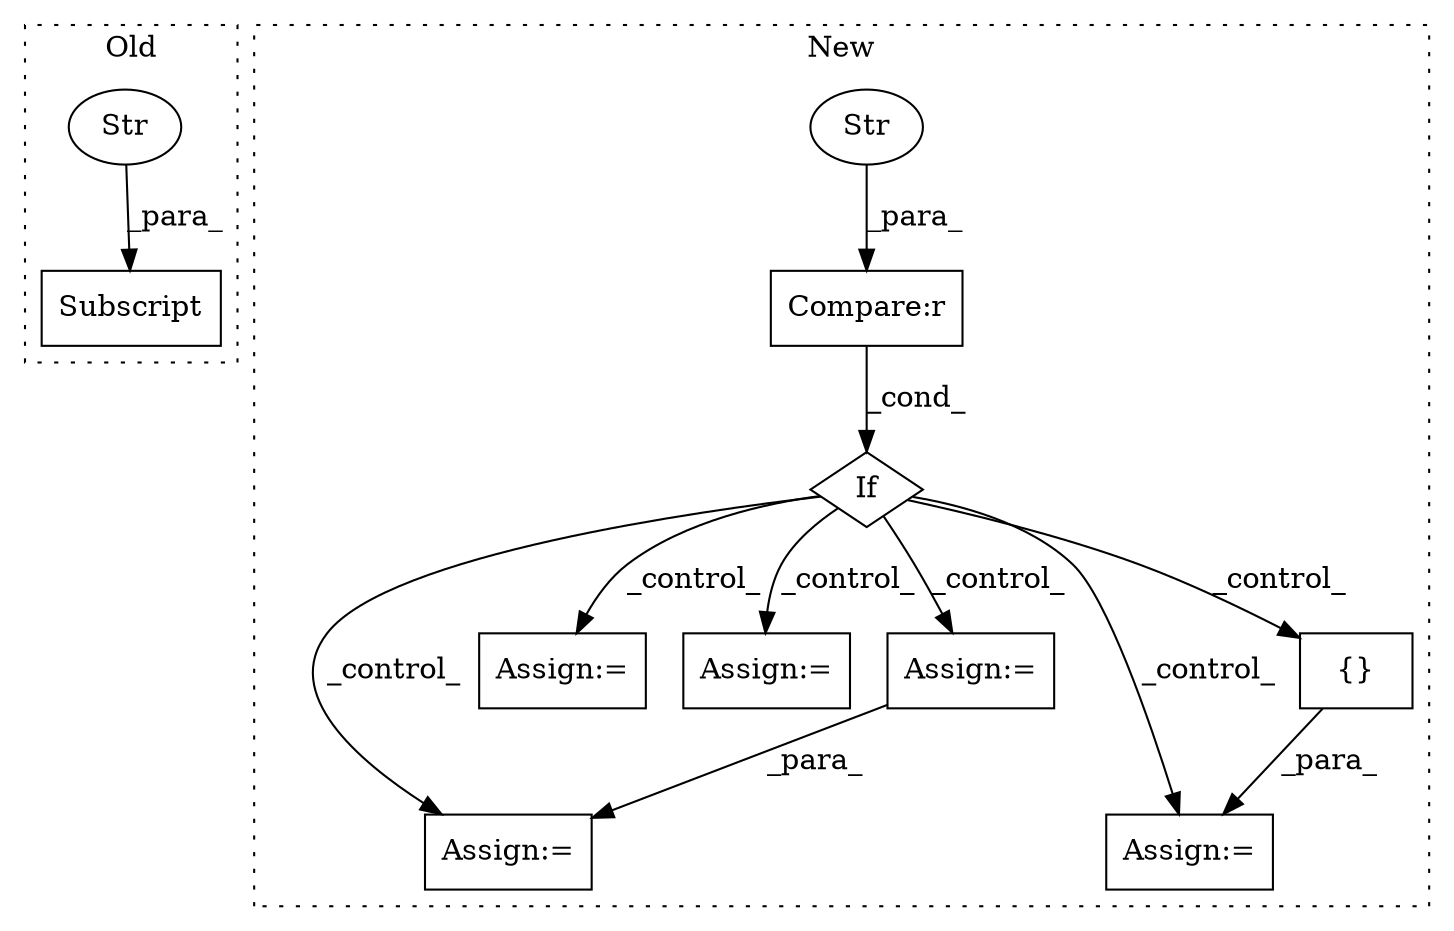 digraph G {
subgraph cluster0 {
1 [label="Subscript" a="63" s="978,0" l="19,0" shape="box"];
7 [label="Str" a="66" s="988" l="8" shape="ellipse"];
label = "Old";
style="dotted";
}
subgraph cluster1 {
2 [label="If" a="96" s="409" l="3" shape="diamond"];
3 [label="Assign:=" a="68" s="508" l="3" shape="box"];
4 [label="Compare:r" a="40" s="412" l="21" shape="box"];
5 [label="Assign:=" a="68" s="598" l="3" shape="box"];
6 [label="Str" a="66" s="425" l="8" shape="ellipse"];
8 [label="Assign:=" a="68" s="629" l="3" shape="box"];
9 [label="Assign:=" a="68" s="717" l="3" shape="box"];
10 [label="Assign:=" a="68" s="572" l="3" shape="box"];
11 [label="{}" a="59" s="720,730" l="1,0" shape="box"];
label = "New";
style="dotted";
}
2 -> 11 [label="_control_"];
2 -> 9 [label="_control_"];
2 -> 10 [label="_control_"];
2 -> 8 [label="_control_"];
2 -> 5 [label="_control_"];
2 -> 3 [label="_control_"];
3 -> 10 [label="_para_"];
4 -> 2 [label="_cond_"];
6 -> 4 [label="_para_"];
7 -> 1 [label="_para_"];
11 -> 9 [label="_para_"];
}